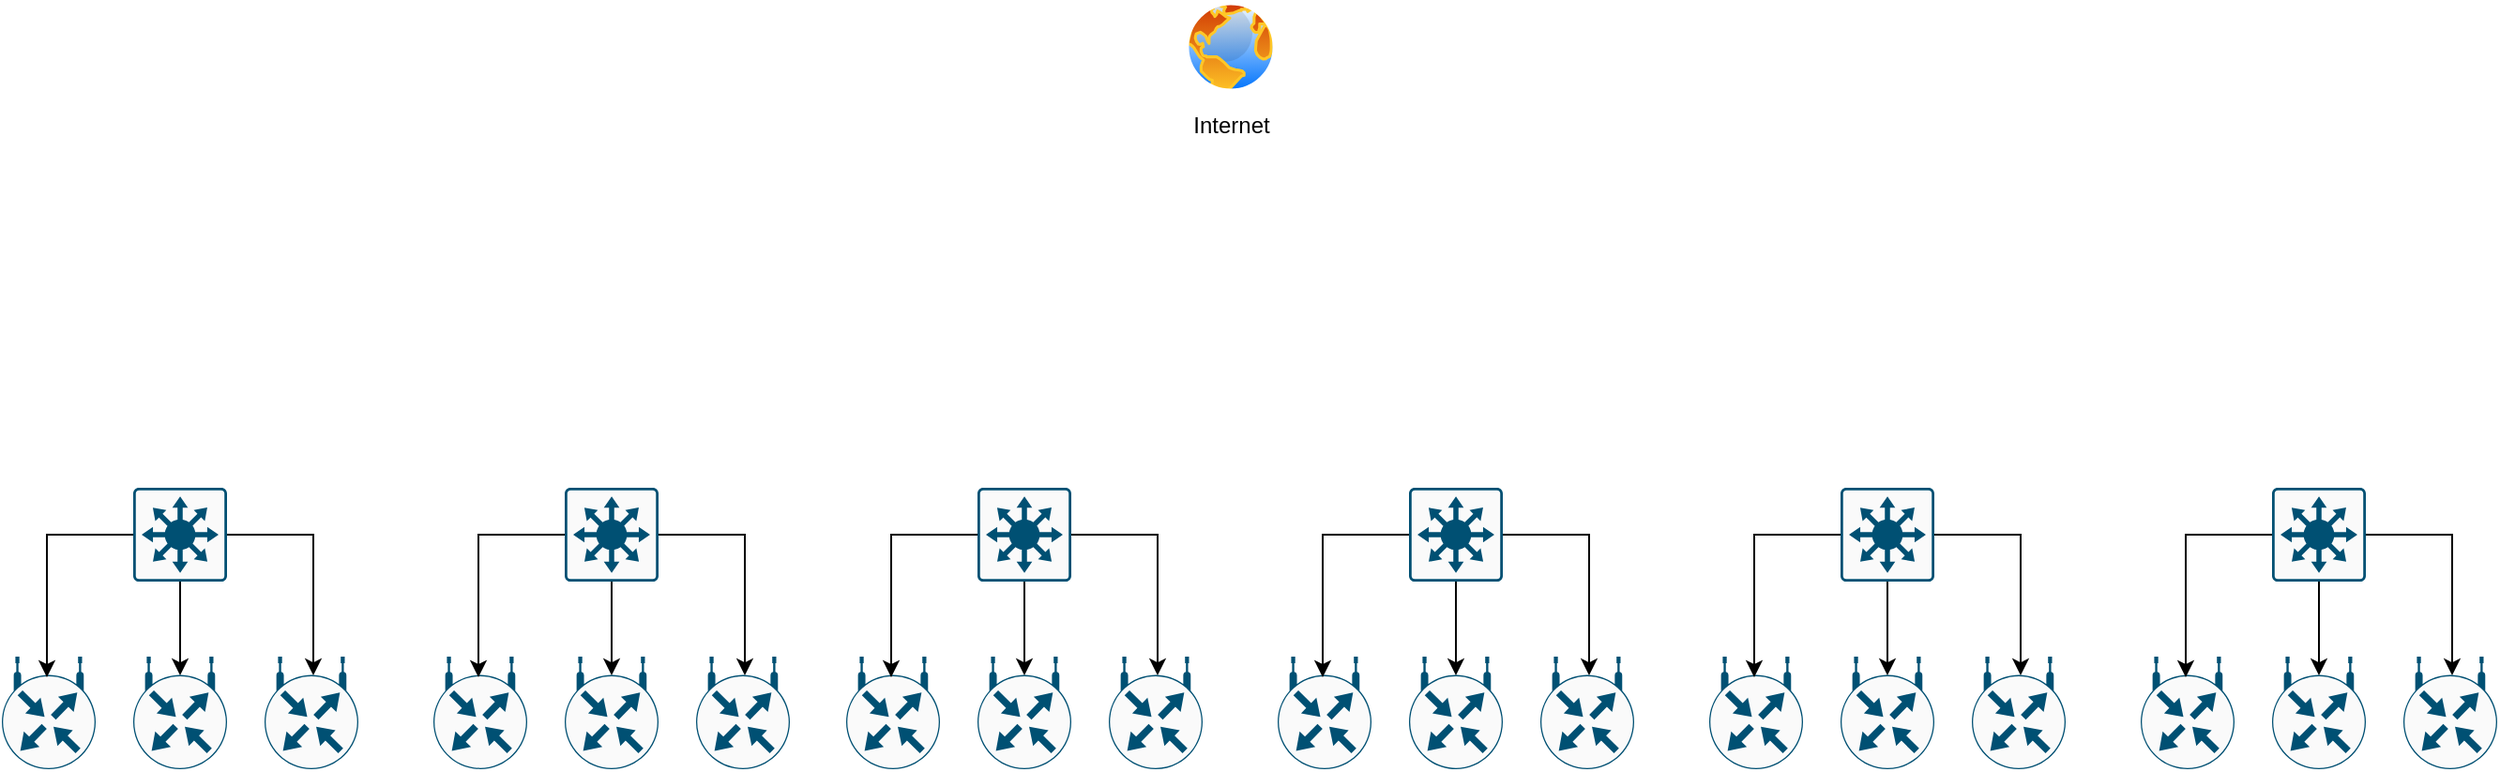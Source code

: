 <mxfile version="20.8.5" type="github">
  <diagram id="l8hXMBHkgcEJcSW0mbfh" name="Page-1">
    <mxGraphModel dx="1434" dy="731" grid="1" gridSize="10" guides="1" tooltips="1" connect="1" arrows="1" fold="1" page="1" pageScale="1" pageWidth="1169" pageHeight="827" math="0" shadow="0">
      <root>
        <mxCell id="0" />
        <mxCell id="1" parent="0" />
        <mxCell id="bEODxAoZrBs972f1rcFE-24" value="" style="group" vertex="1" connectable="0" parent="1">
          <mxGeometry x="10" y="270" width="190" height="150" as="geometry" />
        </mxCell>
        <mxCell id="bEODxAoZrBs972f1rcFE-1" value="" style="sketch=0;points=[[0.015,0.015,0],[0.985,0.015,0],[0.985,0.985,0],[0.015,0.985,0],[0.25,0,0],[0.5,0,0],[0.75,0,0],[1,0.25,0],[1,0.5,0],[1,0.75,0],[0.75,1,0],[0.5,1,0],[0.25,1,0],[0,0.75,0],[0,0.5,0],[0,0.25,0]];verticalLabelPosition=bottom;html=1;verticalAlign=top;aspect=fixed;align=center;pointerEvents=1;shape=mxgraph.cisco19.rect;prIcon=l3_switch;fillColor=#FAFAFA;strokeColor=#005073;container=0;" vertex="1" parent="bEODxAoZrBs972f1rcFE-24">
          <mxGeometry x="70" width="50" height="50" as="geometry" />
        </mxCell>
        <mxCell id="bEODxAoZrBs972f1rcFE-12" value="" style="sketch=0;points=[[0.5,0,0],[1,0.5,0],[0.5,1,0],[0,0.5,0],[0.145,0.145,0],[0.856,0.145,0],[0.855,0.856,0],[0.145,0.855,0]];verticalLabelPosition=bottom;html=1;verticalAlign=top;aspect=fixed;align=center;pointerEvents=1;shape=mxgraph.cisco19.rect;prIcon=wireless_router;fillColor=#FAFAFA;strokeColor=#005073;container=0;" vertex="1" parent="bEODxAoZrBs972f1rcFE-24">
          <mxGeometry y="90" width="50" height="60" as="geometry" />
        </mxCell>
        <mxCell id="bEODxAoZrBs972f1rcFE-16" style="edgeStyle=orthogonalEdgeStyle;rounded=0;orthogonalLoop=1;jettySize=auto;html=1;entryX=0.48;entryY=0.183;entryDx=0;entryDy=0;entryPerimeter=0;" edge="1" parent="bEODxAoZrBs972f1rcFE-24" source="bEODxAoZrBs972f1rcFE-1" target="bEODxAoZrBs972f1rcFE-12">
          <mxGeometry relative="1" as="geometry" />
        </mxCell>
        <mxCell id="bEODxAoZrBs972f1rcFE-13" value="" style="sketch=0;points=[[0.5,0,0],[1,0.5,0],[0.5,1,0],[0,0.5,0],[0.145,0.145,0],[0.856,0.145,0],[0.855,0.856,0],[0.145,0.855,0]];verticalLabelPosition=bottom;html=1;verticalAlign=top;aspect=fixed;align=center;pointerEvents=1;shape=mxgraph.cisco19.rect;prIcon=wireless_router;fillColor=#FAFAFA;strokeColor=#005073;container=0;" vertex="1" parent="bEODxAoZrBs972f1rcFE-24">
          <mxGeometry x="140" y="90" width="50" height="60" as="geometry" />
        </mxCell>
        <mxCell id="bEODxAoZrBs972f1rcFE-23" style="edgeStyle=orthogonalEdgeStyle;rounded=0;orthogonalLoop=1;jettySize=auto;html=1;entryX=0.52;entryY=0.167;entryDx=0;entryDy=0;entryPerimeter=0;" edge="1" parent="bEODxAoZrBs972f1rcFE-24" source="bEODxAoZrBs972f1rcFE-1" target="bEODxAoZrBs972f1rcFE-13">
          <mxGeometry relative="1" as="geometry" />
        </mxCell>
        <mxCell id="bEODxAoZrBs972f1rcFE-14" value="" style="sketch=0;points=[[0.5,0,0],[1,0.5,0],[0.5,1,0],[0,0.5,0],[0.145,0.145,0],[0.856,0.145,0],[0.855,0.856,0],[0.145,0.855,0]];verticalLabelPosition=bottom;html=1;verticalAlign=top;aspect=fixed;align=center;pointerEvents=1;shape=mxgraph.cisco19.rect;prIcon=wireless_router;fillColor=#FAFAFA;strokeColor=#005073;container=0;" vertex="1" parent="bEODxAoZrBs972f1rcFE-24">
          <mxGeometry x="70" y="90" width="50" height="60" as="geometry" />
        </mxCell>
        <mxCell id="bEODxAoZrBs972f1rcFE-18" style="edgeStyle=orthogonalEdgeStyle;rounded=0;orthogonalLoop=1;jettySize=auto;html=1;entryX=0.5;entryY=0.167;entryDx=0;entryDy=0;entryPerimeter=0;" edge="1" parent="bEODxAoZrBs972f1rcFE-24" source="bEODxAoZrBs972f1rcFE-1" target="bEODxAoZrBs972f1rcFE-14">
          <mxGeometry relative="1" as="geometry" />
        </mxCell>
        <mxCell id="bEODxAoZrBs972f1rcFE-25" value="" style="group" vertex="1" connectable="0" parent="1">
          <mxGeometry x="240" y="270" width="190" height="150" as="geometry" />
        </mxCell>
        <mxCell id="bEODxAoZrBs972f1rcFE-26" value="" style="sketch=0;points=[[0.015,0.015,0],[0.985,0.015,0],[0.985,0.985,0],[0.015,0.985,0],[0.25,0,0],[0.5,0,0],[0.75,0,0],[1,0.25,0],[1,0.5,0],[1,0.75,0],[0.75,1,0],[0.5,1,0],[0.25,1,0],[0,0.75,0],[0,0.5,0],[0,0.25,0]];verticalLabelPosition=bottom;html=1;verticalAlign=top;aspect=fixed;align=center;pointerEvents=1;shape=mxgraph.cisco19.rect;prIcon=l3_switch;fillColor=#FAFAFA;strokeColor=#005073;container=0;" vertex="1" parent="bEODxAoZrBs972f1rcFE-25">
          <mxGeometry x="70" width="50" height="50" as="geometry" />
        </mxCell>
        <mxCell id="bEODxAoZrBs972f1rcFE-27" value="" style="sketch=0;points=[[0.5,0,0],[1,0.5,0],[0.5,1,0],[0,0.5,0],[0.145,0.145,0],[0.856,0.145,0],[0.855,0.856,0],[0.145,0.855,0]];verticalLabelPosition=bottom;html=1;verticalAlign=top;aspect=fixed;align=center;pointerEvents=1;shape=mxgraph.cisco19.rect;prIcon=wireless_router;fillColor=#FAFAFA;strokeColor=#005073;container=0;" vertex="1" parent="bEODxAoZrBs972f1rcFE-25">
          <mxGeometry y="90" width="50" height="60" as="geometry" />
        </mxCell>
        <mxCell id="bEODxAoZrBs972f1rcFE-28" style="edgeStyle=orthogonalEdgeStyle;rounded=0;orthogonalLoop=1;jettySize=auto;html=1;entryX=0.48;entryY=0.183;entryDx=0;entryDy=0;entryPerimeter=0;" edge="1" parent="bEODxAoZrBs972f1rcFE-25" source="bEODxAoZrBs972f1rcFE-26" target="bEODxAoZrBs972f1rcFE-27">
          <mxGeometry relative="1" as="geometry" />
        </mxCell>
        <mxCell id="bEODxAoZrBs972f1rcFE-29" value="" style="sketch=0;points=[[0.5,0,0],[1,0.5,0],[0.5,1,0],[0,0.5,0],[0.145,0.145,0],[0.856,0.145,0],[0.855,0.856,0],[0.145,0.855,0]];verticalLabelPosition=bottom;html=1;verticalAlign=top;aspect=fixed;align=center;pointerEvents=1;shape=mxgraph.cisco19.rect;prIcon=wireless_router;fillColor=#FAFAFA;strokeColor=#005073;container=0;" vertex="1" parent="bEODxAoZrBs972f1rcFE-25">
          <mxGeometry x="140" y="90" width="50" height="60" as="geometry" />
        </mxCell>
        <mxCell id="bEODxAoZrBs972f1rcFE-30" style="edgeStyle=orthogonalEdgeStyle;rounded=0;orthogonalLoop=1;jettySize=auto;html=1;entryX=0.52;entryY=0.167;entryDx=0;entryDy=0;entryPerimeter=0;" edge="1" parent="bEODxAoZrBs972f1rcFE-25" source="bEODxAoZrBs972f1rcFE-26" target="bEODxAoZrBs972f1rcFE-29">
          <mxGeometry relative="1" as="geometry" />
        </mxCell>
        <mxCell id="bEODxAoZrBs972f1rcFE-31" value="" style="sketch=0;points=[[0.5,0,0],[1,0.5,0],[0.5,1,0],[0,0.5,0],[0.145,0.145,0],[0.856,0.145,0],[0.855,0.856,0],[0.145,0.855,0]];verticalLabelPosition=bottom;html=1;verticalAlign=top;aspect=fixed;align=center;pointerEvents=1;shape=mxgraph.cisco19.rect;prIcon=wireless_router;fillColor=#FAFAFA;strokeColor=#005073;container=0;" vertex="1" parent="bEODxAoZrBs972f1rcFE-25">
          <mxGeometry x="70" y="90" width="50" height="60" as="geometry" />
        </mxCell>
        <mxCell id="bEODxAoZrBs972f1rcFE-32" style="edgeStyle=orthogonalEdgeStyle;rounded=0;orthogonalLoop=1;jettySize=auto;html=1;entryX=0.5;entryY=0.167;entryDx=0;entryDy=0;entryPerimeter=0;" edge="1" parent="bEODxAoZrBs972f1rcFE-25" source="bEODxAoZrBs972f1rcFE-26" target="bEODxAoZrBs972f1rcFE-31">
          <mxGeometry relative="1" as="geometry" />
        </mxCell>
        <mxCell id="bEODxAoZrBs972f1rcFE-47" value="" style="group" vertex="1" connectable="0" parent="1">
          <mxGeometry x="460" y="270" width="190" height="150" as="geometry" />
        </mxCell>
        <mxCell id="bEODxAoZrBs972f1rcFE-48" value="" style="sketch=0;points=[[0.015,0.015,0],[0.985,0.015,0],[0.985,0.985,0],[0.015,0.985,0],[0.25,0,0],[0.5,0,0],[0.75,0,0],[1,0.25,0],[1,0.5,0],[1,0.75,0],[0.75,1,0],[0.5,1,0],[0.25,1,0],[0,0.75,0],[0,0.5,0],[0,0.25,0]];verticalLabelPosition=bottom;html=1;verticalAlign=top;aspect=fixed;align=center;pointerEvents=1;shape=mxgraph.cisco19.rect;prIcon=l3_switch;fillColor=#FAFAFA;strokeColor=#005073;container=0;" vertex="1" parent="bEODxAoZrBs972f1rcFE-47">
          <mxGeometry x="70" width="50" height="50" as="geometry" />
        </mxCell>
        <mxCell id="bEODxAoZrBs972f1rcFE-49" value="" style="sketch=0;points=[[0.5,0,0],[1,0.5,0],[0.5,1,0],[0,0.5,0],[0.145,0.145,0],[0.856,0.145,0],[0.855,0.856,0],[0.145,0.855,0]];verticalLabelPosition=bottom;html=1;verticalAlign=top;aspect=fixed;align=center;pointerEvents=1;shape=mxgraph.cisco19.rect;prIcon=wireless_router;fillColor=#FAFAFA;strokeColor=#005073;container=0;" vertex="1" parent="bEODxAoZrBs972f1rcFE-47">
          <mxGeometry y="90" width="50" height="60" as="geometry" />
        </mxCell>
        <mxCell id="bEODxAoZrBs972f1rcFE-50" style="edgeStyle=orthogonalEdgeStyle;rounded=0;orthogonalLoop=1;jettySize=auto;html=1;entryX=0.48;entryY=0.183;entryDx=0;entryDy=0;entryPerimeter=0;" edge="1" parent="bEODxAoZrBs972f1rcFE-47" source="bEODxAoZrBs972f1rcFE-48" target="bEODxAoZrBs972f1rcFE-49">
          <mxGeometry relative="1" as="geometry" />
        </mxCell>
        <mxCell id="bEODxAoZrBs972f1rcFE-51" value="" style="sketch=0;points=[[0.5,0,0],[1,0.5,0],[0.5,1,0],[0,0.5,0],[0.145,0.145,0],[0.856,0.145,0],[0.855,0.856,0],[0.145,0.855,0]];verticalLabelPosition=bottom;html=1;verticalAlign=top;aspect=fixed;align=center;pointerEvents=1;shape=mxgraph.cisco19.rect;prIcon=wireless_router;fillColor=#FAFAFA;strokeColor=#005073;container=0;" vertex="1" parent="bEODxAoZrBs972f1rcFE-47">
          <mxGeometry x="140" y="90" width="50" height="60" as="geometry" />
        </mxCell>
        <mxCell id="bEODxAoZrBs972f1rcFE-52" style="edgeStyle=orthogonalEdgeStyle;rounded=0;orthogonalLoop=1;jettySize=auto;html=1;entryX=0.52;entryY=0.167;entryDx=0;entryDy=0;entryPerimeter=0;" edge="1" parent="bEODxAoZrBs972f1rcFE-47" source="bEODxAoZrBs972f1rcFE-48" target="bEODxAoZrBs972f1rcFE-51">
          <mxGeometry relative="1" as="geometry" />
        </mxCell>
        <mxCell id="bEODxAoZrBs972f1rcFE-53" value="" style="sketch=0;points=[[0.5,0,0],[1,0.5,0],[0.5,1,0],[0,0.5,0],[0.145,0.145,0],[0.856,0.145,0],[0.855,0.856,0],[0.145,0.855,0]];verticalLabelPosition=bottom;html=1;verticalAlign=top;aspect=fixed;align=center;pointerEvents=1;shape=mxgraph.cisco19.rect;prIcon=wireless_router;fillColor=#FAFAFA;strokeColor=#005073;container=0;" vertex="1" parent="bEODxAoZrBs972f1rcFE-47">
          <mxGeometry x="70" y="90" width="50" height="60" as="geometry" />
        </mxCell>
        <mxCell id="bEODxAoZrBs972f1rcFE-54" style="edgeStyle=orthogonalEdgeStyle;rounded=0;orthogonalLoop=1;jettySize=auto;html=1;entryX=0.5;entryY=0.167;entryDx=0;entryDy=0;entryPerimeter=0;" edge="1" parent="bEODxAoZrBs972f1rcFE-47" source="bEODxAoZrBs972f1rcFE-48" target="bEODxAoZrBs972f1rcFE-53">
          <mxGeometry relative="1" as="geometry" />
        </mxCell>
        <mxCell id="bEODxAoZrBs972f1rcFE-55" value="" style="group" vertex="1" connectable="0" parent="1">
          <mxGeometry x="690" y="270" width="190" height="150" as="geometry" />
        </mxCell>
        <mxCell id="bEODxAoZrBs972f1rcFE-56" value="" style="sketch=0;points=[[0.015,0.015,0],[0.985,0.015,0],[0.985,0.985,0],[0.015,0.985,0],[0.25,0,0],[0.5,0,0],[0.75,0,0],[1,0.25,0],[1,0.5,0],[1,0.75,0],[0.75,1,0],[0.5,1,0],[0.25,1,0],[0,0.75,0],[0,0.5,0],[0,0.25,0]];verticalLabelPosition=bottom;html=1;verticalAlign=top;aspect=fixed;align=center;pointerEvents=1;shape=mxgraph.cisco19.rect;prIcon=l3_switch;fillColor=#FAFAFA;strokeColor=#005073;container=0;" vertex="1" parent="bEODxAoZrBs972f1rcFE-55">
          <mxGeometry x="70" width="50" height="50" as="geometry" />
        </mxCell>
        <mxCell id="bEODxAoZrBs972f1rcFE-57" value="" style="sketch=0;points=[[0.5,0,0],[1,0.5,0],[0.5,1,0],[0,0.5,0],[0.145,0.145,0],[0.856,0.145,0],[0.855,0.856,0],[0.145,0.855,0]];verticalLabelPosition=bottom;html=1;verticalAlign=top;aspect=fixed;align=center;pointerEvents=1;shape=mxgraph.cisco19.rect;prIcon=wireless_router;fillColor=#FAFAFA;strokeColor=#005073;container=0;" vertex="1" parent="bEODxAoZrBs972f1rcFE-55">
          <mxGeometry y="90" width="50" height="60" as="geometry" />
        </mxCell>
        <mxCell id="bEODxAoZrBs972f1rcFE-58" style="edgeStyle=orthogonalEdgeStyle;rounded=0;orthogonalLoop=1;jettySize=auto;html=1;entryX=0.48;entryY=0.183;entryDx=0;entryDy=0;entryPerimeter=0;" edge="1" parent="bEODxAoZrBs972f1rcFE-55" source="bEODxAoZrBs972f1rcFE-56" target="bEODxAoZrBs972f1rcFE-57">
          <mxGeometry relative="1" as="geometry" />
        </mxCell>
        <mxCell id="bEODxAoZrBs972f1rcFE-59" value="" style="sketch=0;points=[[0.5,0,0],[1,0.5,0],[0.5,1,0],[0,0.5,0],[0.145,0.145,0],[0.856,0.145,0],[0.855,0.856,0],[0.145,0.855,0]];verticalLabelPosition=bottom;html=1;verticalAlign=top;aspect=fixed;align=center;pointerEvents=1;shape=mxgraph.cisco19.rect;prIcon=wireless_router;fillColor=#FAFAFA;strokeColor=#005073;container=0;" vertex="1" parent="bEODxAoZrBs972f1rcFE-55">
          <mxGeometry x="140" y="90" width="50" height="60" as="geometry" />
        </mxCell>
        <mxCell id="bEODxAoZrBs972f1rcFE-60" style="edgeStyle=orthogonalEdgeStyle;rounded=0;orthogonalLoop=1;jettySize=auto;html=1;entryX=0.52;entryY=0.167;entryDx=0;entryDy=0;entryPerimeter=0;" edge="1" parent="bEODxAoZrBs972f1rcFE-55" source="bEODxAoZrBs972f1rcFE-56" target="bEODxAoZrBs972f1rcFE-59">
          <mxGeometry relative="1" as="geometry" />
        </mxCell>
        <mxCell id="bEODxAoZrBs972f1rcFE-61" value="" style="sketch=0;points=[[0.5,0,0],[1,0.5,0],[0.5,1,0],[0,0.5,0],[0.145,0.145,0],[0.856,0.145,0],[0.855,0.856,0],[0.145,0.855,0]];verticalLabelPosition=bottom;html=1;verticalAlign=top;aspect=fixed;align=center;pointerEvents=1;shape=mxgraph.cisco19.rect;prIcon=wireless_router;fillColor=#FAFAFA;strokeColor=#005073;container=0;" vertex="1" parent="bEODxAoZrBs972f1rcFE-55">
          <mxGeometry x="70" y="90" width="50" height="60" as="geometry" />
        </mxCell>
        <mxCell id="bEODxAoZrBs972f1rcFE-62" style="edgeStyle=orthogonalEdgeStyle;rounded=0;orthogonalLoop=1;jettySize=auto;html=1;entryX=0.5;entryY=0.167;entryDx=0;entryDy=0;entryPerimeter=0;" edge="1" parent="bEODxAoZrBs972f1rcFE-55" source="bEODxAoZrBs972f1rcFE-56" target="bEODxAoZrBs972f1rcFE-61">
          <mxGeometry relative="1" as="geometry" />
        </mxCell>
        <mxCell id="bEODxAoZrBs972f1rcFE-63" value="" style="group" vertex="1" connectable="0" parent="1">
          <mxGeometry x="920" y="270" width="190" height="150" as="geometry" />
        </mxCell>
        <mxCell id="bEODxAoZrBs972f1rcFE-64" value="" style="sketch=0;points=[[0.015,0.015,0],[0.985,0.015,0],[0.985,0.985,0],[0.015,0.985,0],[0.25,0,0],[0.5,0,0],[0.75,0,0],[1,0.25,0],[1,0.5,0],[1,0.75,0],[0.75,1,0],[0.5,1,0],[0.25,1,0],[0,0.75,0],[0,0.5,0],[0,0.25,0]];verticalLabelPosition=bottom;html=1;verticalAlign=top;aspect=fixed;align=center;pointerEvents=1;shape=mxgraph.cisco19.rect;prIcon=l3_switch;fillColor=#FAFAFA;strokeColor=#005073;container=0;" vertex="1" parent="bEODxAoZrBs972f1rcFE-63">
          <mxGeometry x="70" width="50" height="50" as="geometry" />
        </mxCell>
        <mxCell id="bEODxAoZrBs972f1rcFE-65" value="" style="sketch=0;points=[[0.5,0,0],[1,0.5,0],[0.5,1,0],[0,0.5,0],[0.145,0.145,0],[0.856,0.145,0],[0.855,0.856,0],[0.145,0.855,0]];verticalLabelPosition=bottom;html=1;verticalAlign=top;aspect=fixed;align=center;pointerEvents=1;shape=mxgraph.cisco19.rect;prIcon=wireless_router;fillColor=#FAFAFA;strokeColor=#005073;container=0;" vertex="1" parent="bEODxAoZrBs972f1rcFE-63">
          <mxGeometry y="90" width="50" height="60" as="geometry" />
        </mxCell>
        <mxCell id="bEODxAoZrBs972f1rcFE-66" style="edgeStyle=orthogonalEdgeStyle;rounded=0;orthogonalLoop=1;jettySize=auto;html=1;entryX=0.48;entryY=0.183;entryDx=0;entryDy=0;entryPerimeter=0;" edge="1" parent="bEODxAoZrBs972f1rcFE-63" source="bEODxAoZrBs972f1rcFE-64" target="bEODxAoZrBs972f1rcFE-65">
          <mxGeometry relative="1" as="geometry" />
        </mxCell>
        <mxCell id="bEODxAoZrBs972f1rcFE-67" value="" style="sketch=0;points=[[0.5,0,0],[1,0.5,0],[0.5,1,0],[0,0.5,0],[0.145,0.145,0],[0.856,0.145,0],[0.855,0.856,0],[0.145,0.855,0]];verticalLabelPosition=bottom;html=1;verticalAlign=top;aspect=fixed;align=center;pointerEvents=1;shape=mxgraph.cisco19.rect;prIcon=wireless_router;fillColor=#FAFAFA;strokeColor=#005073;container=0;" vertex="1" parent="bEODxAoZrBs972f1rcFE-63">
          <mxGeometry x="140" y="90" width="50" height="60" as="geometry" />
        </mxCell>
        <mxCell id="bEODxAoZrBs972f1rcFE-68" style="edgeStyle=orthogonalEdgeStyle;rounded=0;orthogonalLoop=1;jettySize=auto;html=1;entryX=0.52;entryY=0.167;entryDx=0;entryDy=0;entryPerimeter=0;" edge="1" parent="bEODxAoZrBs972f1rcFE-63" source="bEODxAoZrBs972f1rcFE-64" target="bEODxAoZrBs972f1rcFE-67">
          <mxGeometry relative="1" as="geometry" />
        </mxCell>
        <mxCell id="bEODxAoZrBs972f1rcFE-69" value="" style="sketch=0;points=[[0.5,0,0],[1,0.5,0],[0.5,1,0],[0,0.5,0],[0.145,0.145,0],[0.856,0.145,0],[0.855,0.856,0],[0.145,0.855,0]];verticalLabelPosition=bottom;html=1;verticalAlign=top;aspect=fixed;align=center;pointerEvents=1;shape=mxgraph.cisco19.rect;prIcon=wireless_router;fillColor=#FAFAFA;strokeColor=#005073;container=0;" vertex="1" parent="bEODxAoZrBs972f1rcFE-63">
          <mxGeometry x="70" y="90" width="50" height="60" as="geometry" />
        </mxCell>
        <mxCell id="bEODxAoZrBs972f1rcFE-70" style="edgeStyle=orthogonalEdgeStyle;rounded=0;orthogonalLoop=1;jettySize=auto;html=1;entryX=0.5;entryY=0.167;entryDx=0;entryDy=0;entryPerimeter=0;" edge="1" parent="bEODxAoZrBs972f1rcFE-63" source="bEODxAoZrBs972f1rcFE-64" target="bEODxAoZrBs972f1rcFE-69">
          <mxGeometry relative="1" as="geometry" />
        </mxCell>
        <mxCell id="bEODxAoZrBs972f1rcFE-71" value="" style="group" vertex="1" connectable="0" parent="1">
          <mxGeometry x="1150" y="270" width="190" height="150" as="geometry" />
        </mxCell>
        <mxCell id="bEODxAoZrBs972f1rcFE-72" value="" style="sketch=0;points=[[0.015,0.015,0],[0.985,0.015,0],[0.985,0.985,0],[0.015,0.985,0],[0.25,0,0],[0.5,0,0],[0.75,0,0],[1,0.25,0],[1,0.5,0],[1,0.75,0],[0.75,1,0],[0.5,1,0],[0.25,1,0],[0,0.75,0],[0,0.5,0],[0,0.25,0]];verticalLabelPosition=bottom;html=1;verticalAlign=top;aspect=fixed;align=center;pointerEvents=1;shape=mxgraph.cisco19.rect;prIcon=l3_switch;fillColor=#FAFAFA;strokeColor=#005073;container=0;" vertex="1" parent="bEODxAoZrBs972f1rcFE-71">
          <mxGeometry x="70" width="50" height="50" as="geometry" />
        </mxCell>
        <mxCell id="bEODxAoZrBs972f1rcFE-73" value="" style="sketch=0;points=[[0.5,0,0],[1,0.5,0],[0.5,1,0],[0,0.5,0],[0.145,0.145,0],[0.856,0.145,0],[0.855,0.856,0],[0.145,0.855,0]];verticalLabelPosition=bottom;html=1;verticalAlign=top;aspect=fixed;align=center;pointerEvents=1;shape=mxgraph.cisco19.rect;prIcon=wireless_router;fillColor=#FAFAFA;strokeColor=#005073;container=0;" vertex="1" parent="bEODxAoZrBs972f1rcFE-71">
          <mxGeometry y="90" width="50" height="60" as="geometry" />
        </mxCell>
        <mxCell id="bEODxAoZrBs972f1rcFE-74" style="edgeStyle=orthogonalEdgeStyle;rounded=0;orthogonalLoop=1;jettySize=auto;html=1;entryX=0.48;entryY=0.183;entryDx=0;entryDy=0;entryPerimeter=0;" edge="1" parent="bEODxAoZrBs972f1rcFE-71" source="bEODxAoZrBs972f1rcFE-72" target="bEODxAoZrBs972f1rcFE-73">
          <mxGeometry relative="1" as="geometry" />
        </mxCell>
        <mxCell id="bEODxAoZrBs972f1rcFE-75" value="" style="sketch=0;points=[[0.5,0,0],[1,0.5,0],[0.5,1,0],[0,0.5,0],[0.145,0.145,0],[0.856,0.145,0],[0.855,0.856,0],[0.145,0.855,0]];verticalLabelPosition=bottom;html=1;verticalAlign=top;aspect=fixed;align=center;pointerEvents=1;shape=mxgraph.cisco19.rect;prIcon=wireless_router;fillColor=#FAFAFA;strokeColor=#005073;container=0;" vertex="1" parent="bEODxAoZrBs972f1rcFE-71">
          <mxGeometry x="140" y="90" width="50" height="60" as="geometry" />
        </mxCell>
        <mxCell id="bEODxAoZrBs972f1rcFE-76" style="edgeStyle=orthogonalEdgeStyle;rounded=0;orthogonalLoop=1;jettySize=auto;html=1;entryX=0.52;entryY=0.167;entryDx=0;entryDy=0;entryPerimeter=0;" edge="1" parent="bEODxAoZrBs972f1rcFE-71" source="bEODxAoZrBs972f1rcFE-72" target="bEODxAoZrBs972f1rcFE-75">
          <mxGeometry relative="1" as="geometry" />
        </mxCell>
        <mxCell id="bEODxAoZrBs972f1rcFE-77" value="" style="sketch=0;points=[[0.5,0,0],[1,0.5,0],[0.5,1,0],[0,0.5,0],[0.145,0.145,0],[0.856,0.145,0],[0.855,0.856,0],[0.145,0.855,0]];verticalLabelPosition=bottom;html=1;verticalAlign=top;aspect=fixed;align=center;pointerEvents=1;shape=mxgraph.cisco19.rect;prIcon=wireless_router;fillColor=#FAFAFA;strokeColor=#005073;container=0;" vertex="1" parent="bEODxAoZrBs972f1rcFE-71">
          <mxGeometry x="70" y="90" width="50" height="60" as="geometry" />
        </mxCell>
        <mxCell id="bEODxAoZrBs972f1rcFE-78" style="edgeStyle=orthogonalEdgeStyle;rounded=0;orthogonalLoop=1;jettySize=auto;html=1;entryX=0.5;entryY=0.167;entryDx=0;entryDy=0;entryPerimeter=0;" edge="1" parent="bEODxAoZrBs972f1rcFE-71" source="bEODxAoZrBs972f1rcFE-72" target="bEODxAoZrBs972f1rcFE-77">
          <mxGeometry relative="1" as="geometry" />
        </mxCell>
        <mxCell id="bEODxAoZrBs972f1rcFE-80" value="Internet" style="aspect=fixed;perimeter=ellipsePerimeter;html=1;align=center;shadow=0;dashed=0;spacingTop=3;image;image=img/lib/active_directory/internet_globe.svg;" vertex="1" parent="1">
          <mxGeometry x="640" y="10" width="50" height="50" as="geometry" />
        </mxCell>
      </root>
    </mxGraphModel>
  </diagram>
</mxfile>
